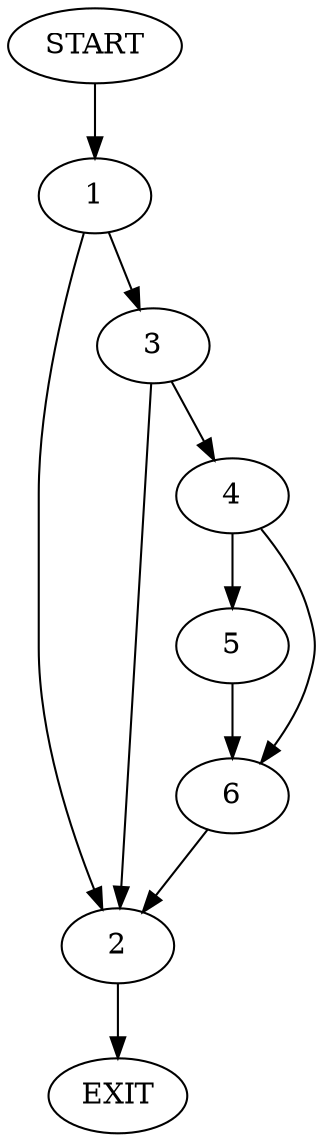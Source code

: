 digraph {
0 [label="START"]
7 [label="EXIT"]
0 -> 1
1 -> 2
1 -> 3
2 -> 7
3 -> 2
3 -> 4
4 -> 5
4 -> 6
5 -> 6
6 -> 2
}
